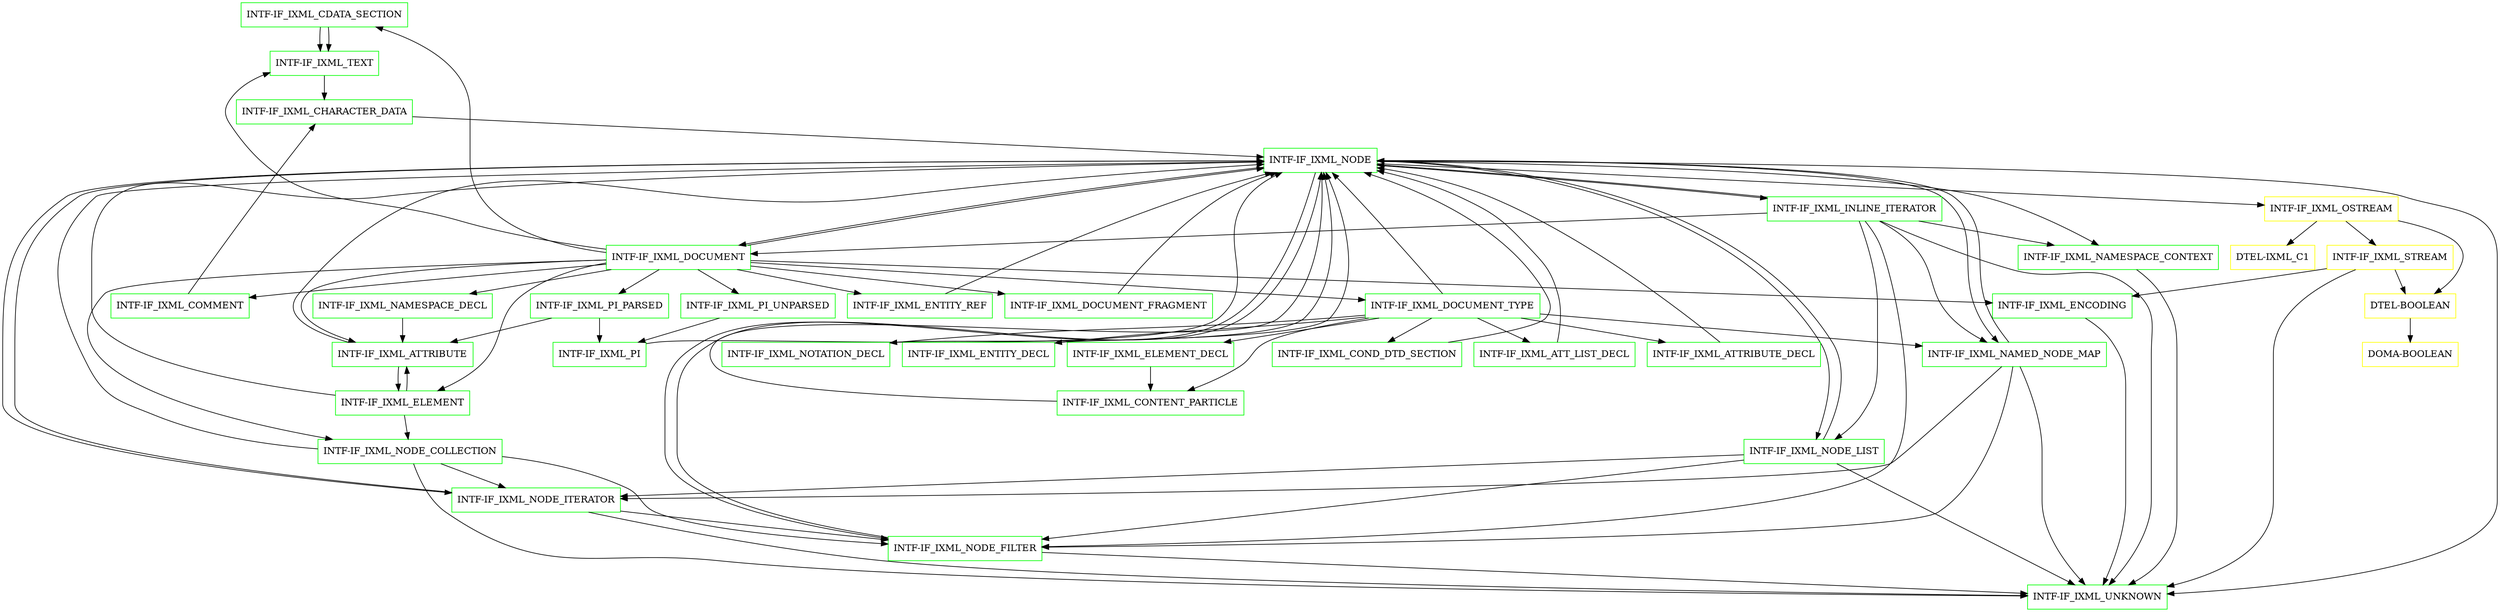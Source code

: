 digraph G {
  "INTF-IF_IXML_CDATA_SECTION" [shape=box,color=green];
  "INTF-IF_IXML_TEXT" [shape=box,color=green,URL="./INTF_IF_IXML_TEXT.html"];
  "INTF-IF_IXML_CHARACTER_DATA" [shape=box,color=green,URL="./INTF_IF_IXML_CHARACTER_DATA.html"];
  "INTF-IF_IXML_NODE" [shape=box,color=green,URL="./INTF_IF_IXML_NODE.html"];
  "INTF-IF_IXML_OSTREAM" [shape=box,color=yellow,URL="./INTF_IF_IXML_OSTREAM.html"];
  "INTF-IF_IXML_STREAM" [shape=box,color=yellow,URL="./INTF_IF_IXML_STREAM.html"];
  "INTF-IF_IXML_ENCODING" [shape=box,color=green,URL="./INTF_IF_IXML_ENCODING.html"];
  "INTF-IF_IXML_UNKNOWN" [shape=box,color=green,URL="./INTF_IF_IXML_UNKNOWN.html"];
  "DTEL-BOOLEAN" [shape=box,color=yellow,URL="./DTEL_BOOLEAN.html"];
  "DOMA-BOOLEAN" [shape=box,color=yellow,URL="./DOMA_BOOLEAN.html"];
  "DTEL-IXML_C1" [shape=box,color=yellow,URL="./DTEL_IXML_C1.html"];
  "INTF-IF_IXML_DOCUMENT" [shape=box,color=green,URL="./INTF_IF_IXML_DOCUMENT.html"];
  "INTF-IF_IXML_NODE_COLLECTION" [shape=box,color=green,URL="./INTF_IF_IXML_NODE_COLLECTION.html"];
  "INTF-IF_IXML_NODE_FILTER" [shape=box,color=green,URL="./INTF_IF_IXML_NODE_FILTER.html"];
  "INTF-IF_IXML_NODE_ITERATOR" [shape=box,color=green,URL="./INTF_IF_IXML_NODE_ITERATOR.html"];
  "INTF-IF_IXML_PI_UNPARSED" [shape=box,color=green,URL="./INTF_IF_IXML_PI_UNPARSED.html"];
  "INTF-IF_IXML_PI" [shape=box,color=green,URL="./INTF_IF_IXML_PI.html"];
  "INTF-IF_IXML_PI_PARSED" [shape=box,color=green,URL="./INTF_IF_IXML_PI_PARSED.html"];
  "INTF-IF_IXML_ATTRIBUTE" [shape=box,color=green,URL="./INTF_IF_IXML_ATTRIBUTE.html"];
  "INTF-IF_IXML_ELEMENT" [shape=box,color=green,URL="./INTF_IF_IXML_ELEMENT.html"];
  "INTF-IF_IXML_NAMESPACE_DECL" [shape=box,color=green,URL="./INTF_IF_IXML_NAMESPACE_DECL.html"];
  "INTF-IF_IXML_ENTITY_REF" [shape=box,color=green,URL="./INTF_IF_IXML_ENTITY_REF.html"];
  "INTF-IF_IXML_DOCUMENT_TYPE" [shape=box,color=green,URL="./INTF_IF_IXML_DOCUMENT_TYPE.html"];
  "INTF-IF_IXML_NAMED_NODE_MAP" [shape=box,color=green,URL="./INTF_IF_IXML_NAMED_NODE_MAP.html"];
  "INTF-IF_IXML_NOTATION_DECL" [shape=box,color=green,URL="./INTF_IF_IXML_NOTATION_DECL.html"];
  "INTF-IF_IXML_ENTITY_DECL" [shape=box,color=green,URL="./INTF_IF_IXML_ENTITY_DECL.html"];
  "INTF-IF_IXML_ELEMENT_DECL" [shape=box,color=green,URL="./INTF_IF_IXML_ELEMENT_DECL.html"];
  "INTF-IF_IXML_CONTENT_PARTICLE" [shape=box,color=green,URL="./INTF_IF_IXML_CONTENT_PARTICLE.html"];
  "INTF-IF_IXML_COND_DTD_SECTION" [shape=box,color=green,URL="./INTF_IF_IXML_COND_DTD_SECTION.html"];
  "INTF-IF_IXML_ATT_LIST_DECL" [shape=box,color=green,URL="./INTF_IF_IXML_ATT_LIST_DECL.html"];
  "INTF-IF_IXML_ATTRIBUTE_DECL" [shape=box,color=green,URL="./INTF_IF_IXML_ATTRIBUTE_DECL.html"];
  "INTF-IF_IXML_DOCUMENT_FRAGMENT" [shape=box,color=green,URL="./INTF_IF_IXML_DOCUMENT_FRAGMENT.html"];
  "INTF-IF_IXML_COMMENT" [shape=box,color=green,URL="./INTF_IF_IXML_COMMENT.html"];
  "INTF-IF_IXML_CDATA_SECTION" [shape=box,color=green,URL="./INTF_IF_IXML_CDATA_SECTION.html"];
  "INTF-IF_IXML_NAMESPACE_CONTEXT" [shape=box,color=green,URL="./INTF_IF_IXML_NAMESPACE_CONTEXT.html"];
  "INTF-IF_IXML_NODE_LIST" [shape=box,color=green,URL="./INTF_IF_IXML_NODE_LIST.html"];
  "INTF-IF_IXML_INLINE_ITERATOR" [shape=box,color=green,URL="./INTF_IF_IXML_INLINE_ITERATOR.html"];
  "INTF-IF_IXML_CDATA_SECTION" -> "INTF-IF_IXML_TEXT";
  "INTF-IF_IXML_TEXT" -> "INTF-IF_IXML_CHARACTER_DATA";
  "INTF-IF_IXML_CHARACTER_DATA" -> "INTF-IF_IXML_NODE";
  "INTF-IF_IXML_NODE" -> "INTF-IF_IXML_UNKNOWN";
  "INTF-IF_IXML_NODE" -> "INTF-IF_IXML_NODE_FILTER";
  "INTF-IF_IXML_NODE" -> "INTF-IF_IXML_INLINE_ITERATOR";
  "INTF-IF_IXML_NODE" -> "INTF-IF_IXML_NODE_ITERATOR";
  "INTF-IF_IXML_NODE" -> "INTF-IF_IXML_NAMED_NODE_MAP";
  "INTF-IF_IXML_NODE" -> "INTF-IF_IXML_NODE_LIST";
  "INTF-IF_IXML_NODE" -> "INTF-IF_IXML_NAMESPACE_CONTEXT";
  "INTF-IF_IXML_NODE" -> "INTF-IF_IXML_DOCUMENT";
  "INTF-IF_IXML_NODE" -> "INTF-IF_IXML_OSTREAM";
  "INTF-IF_IXML_OSTREAM" -> "DTEL-BOOLEAN";
  "INTF-IF_IXML_OSTREAM" -> "DTEL-IXML_C1";
  "INTF-IF_IXML_OSTREAM" -> "INTF-IF_IXML_STREAM";
  "INTF-IF_IXML_STREAM" -> "DTEL-BOOLEAN";
  "INTF-IF_IXML_STREAM" -> "INTF-IF_IXML_UNKNOWN";
  "INTF-IF_IXML_STREAM" -> "INTF-IF_IXML_ENCODING";
  "INTF-IF_IXML_ENCODING" -> "INTF-IF_IXML_UNKNOWN";
  "DTEL-BOOLEAN" -> "DOMA-BOOLEAN";
  "INTF-IF_IXML_DOCUMENT" -> "INTF-IF_IXML_NODE";
  "INTF-IF_IXML_DOCUMENT" -> "INTF-IF_IXML_ATTRIBUTE";
  "INTF-IF_IXML_DOCUMENT" -> "INTF-IF_IXML_CDATA_SECTION";
  "INTF-IF_IXML_DOCUMENT" -> "INTF-IF_IXML_COMMENT";
  "INTF-IF_IXML_DOCUMENT" -> "INTF-IF_IXML_DOCUMENT_FRAGMENT";
  "INTF-IF_IXML_DOCUMENT" -> "INTF-IF_IXML_DOCUMENT_TYPE";
  "INTF-IF_IXML_DOCUMENT" -> "INTF-IF_IXML_ELEMENT";
  "INTF-IF_IXML_DOCUMENT" -> "INTF-IF_IXML_ENTITY_REF";
  "INTF-IF_IXML_DOCUMENT" -> "INTF-IF_IXML_NAMESPACE_DECL";
  "INTF-IF_IXML_DOCUMENT" -> "INTF-IF_IXML_PI_PARSED";
  "INTF-IF_IXML_DOCUMENT" -> "INTF-IF_IXML_PI_UNPARSED";
  "INTF-IF_IXML_DOCUMENT" -> "INTF-IF_IXML_TEXT";
  "INTF-IF_IXML_DOCUMENT" -> "INTF-IF_IXML_NODE_COLLECTION";
  "INTF-IF_IXML_DOCUMENT" -> "INTF-IF_IXML_ENCODING";
  "INTF-IF_IXML_NODE_COLLECTION" -> "INTF-IF_IXML_UNKNOWN";
  "INTF-IF_IXML_NODE_COLLECTION" -> "INTF-IF_IXML_NODE";
  "INTF-IF_IXML_NODE_COLLECTION" -> "INTF-IF_IXML_NODE_ITERATOR";
  "INTF-IF_IXML_NODE_COLLECTION" -> "INTF-IF_IXML_NODE_FILTER";
  "INTF-IF_IXML_NODE_FILTER" -> "INTF-IF_IXML_UNKNOWN";
  "INTF-IF_IXML_NODE_FILTER" -> "INTF-IF_IXML_NODE";
  "INTF-IF_IXML_NODE_ITERATOR" -> "INTF-IF_IXML_UNKNOWN";
  "INTF-IF_IXML_NODE_ITERATOR" -> "INTF-IF_IXML_NODE_FILTER";
  "INTF-IF_IXML_NODE_ITERATOR" -> "INTF-IF_IXML_NODE";
  "INTF-IF_IXML_PI_UNPARSED" -> "INTF-IF_IXML_PI";
  "INTF-IF_IXML_PI" -> "INTF-IF_IXML_NODE";
  "INTF-IF_IXML_PI_PARSED" -> "INTF-IF_IXML_PI";
  "INTF-IF_IXML_PI_PARSED" -> "INTF-IF_IXML_ATTRIBUTE";
  "INTF-IF_IXML_ATTRIBUTE" -> "INTF-IF_IXML_NODE";
  "INTF-IF_IXML_ATTRIBUTE" -> "INTF-IF_IXML_ELEMENT";
  "INTF-IF_IXML_ELEMENT" -> "INTF-IF_IXML_NODE";
  "INTF-IF_IXML_ELEMENT" -> "INTF-IF_IXML_ATTRIBUTE";
  "INTF-IF_IXML_ELEMENT" -> "INTF-IF_IXML_NODE_COLLECTION";
  "INTF-IF_IXML_NAMESPACE_DECL" -> "INTF-IF_IXML_ATTRIBUTE";
  "INTF-IF_IXML_ENTITY_REF" -> "INTF-IF_IXML_NODE";
  "INTF-IF_IXML_DOCUMENT_TYPE" -> "INTF-IF_IXML_NODE";
  "INTF-IF_IXML_DOCUMENT_TYPE" -> "INTF-IF_IXML_ATTRIBUTE_DECL";
  "INTF-IF_IXML_DOCUMENT_TYPE" -> "INTF-IF_IXML_ATT_LIST_DECL";
  "INTF-IF_IXML_DOCUMENT_TYPE" -> "INTF-IF_IXML_COND_DTD_SECTION";
  "INTF-IF_IXML_DOCUMENT_TYPE" -> "INTF-IF_IXML_CONTENT_PARTICLE";
  "INTF-IF_IXML_DOCUMENT_TYPE" -> "INTF-IF_IXML_ELEMENT_DECL";
  "INTF-IF_IXML_DOCUMENT_TYPE" -> "INTF-IF_IXML_ENTITY_DECL";
  "INTF-IF_IXML_DOCUMENT_TYPE" -> "INTF-IF_IXML_NOTATION_DECL";
  "INTF-IF_IXML_DOCUMENT_TYPE" -> "INTF-IF_IXML_NAMED_NODE_MAP";
  "INTF-IF_IXML_NAMED_NODE_MAP" -> "INTF-IF_IXML_UNKNOWN";
  "INTF-IF_IXML_NAMED_NODE_MAP" -> "INTF-IF_IXML_NODE_ITERATOR";
  "INTF-IF_IXML_NAMED_NODE_MAP" -> "INTF-IF_IXML_NODE_FILTER";
  "INTF-IF_IXML_NAMED_NODE_MAP" -> "INTF-IF_IXML_NODE";
  "INTF-IF_IXML_NOTATION_DECL" -> "INTF-IF_IXML_NODE";
  "INTF-IF_IXML_ENTITY_DECL" -> "INTF-IF_IXML_NODE";
  "INTF-IF_IXML_ELEMENT_DECL" -> "INTF-IF_IXML_CONTENT_PARTICLE";
  "INTF-IF_IXML_CONTENT_PARTICLE" -> "INTF-IF_IXML_NODE";
  "INTF-IF_IXML_COND_DTD_SECTION" -> "INTF-IF_IXML_NODE";
  "INTF-IF_IXML_ATT_LIST_DECL" -> "INTF-IF_IXML_NODE";
  "INTF-IF_IXML_ATTRIBUTE_DECL" -> "INTF-IF_IXML_NODE";
  "INTF-IF_IXML_DOCUMENT_FRAGMENT" -> "INTF-IF_IXML_NODE";
  "INTF-IF_IXML_COMMENT" -> "INTF-IF_IXML_CHARACTER_DATA";
  "INTF-IF_IXML_CDATA_SECTION" -> "INTF-IF_IXML_TEXT";
  "INTF-IF_IXML_NAMESPACE_CONTEXT" -> "INTF-IF_IXML_UNKNOWN";
  "INTF-IF_IXML_NODE_LIST" -> "INTF-IF_IXML_UNKNOWN";
  "INTF-IF_IXML_NODE_LIST" -> "INTF-IF_IXML_NODE_ITERATOR";
  "INTF-IF_IXML_NODE_LIST" -> "INTF-IF_IXML_NODE_FILTER";
  "INTF-IF_IXML_NODE_LIST" -> "INTF-IF_IXML_NODE";
  "INTF-IF_IXML_INLINE_ITERATOR" -> "INTF-IF_IXML_UNKNOWN";
  "INTF-IF_IXML_INLINE_ITERATOR" -> "INTF-IF_IXML_NODE";
  "INTF-IF_IXML_INLINE_ITERATOR" -> "INTF-IF_IXML_NAMED_NODE_MAP";
  "INTF-IF_IXML_INLINE_ITERATOR" -> "INTF-IF_IXML_NODE_LIST";
  "INTF-IF_IXML_INLINE_ITERATOR" -> "INTF-IF_IXML_NODE_FILTER";
  "INTF-IF_IXML_INLINE_ITERATOR" -> "INTF-IF_IXML_NAMESPACE_CONTEXT";
  "INTF-IF_IXML_INLINE_ITERATOR" -> "INTF-IF_IXML_DOCUMENT";
}
